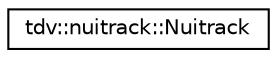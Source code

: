 digraph "Graphical Class Hierarchy"
{
  edge [fontname="Helvetica",fontsize="10",labelfontname="Helvetica",labelfontsize="10"];
  node [fontname="Helvetica",fontsize="10",shape=record];
  rankdir="LR";
  Node1 [label="tdv::nuitrack::Nuitrack",height=0.2,width=0.4,color="black", fillcolor="white", style="filled",URL="$classtdv_1_1nuitrack_1_1Nuitrack.html",tooltip="Central class for common Nuitrack operations. "];
}
